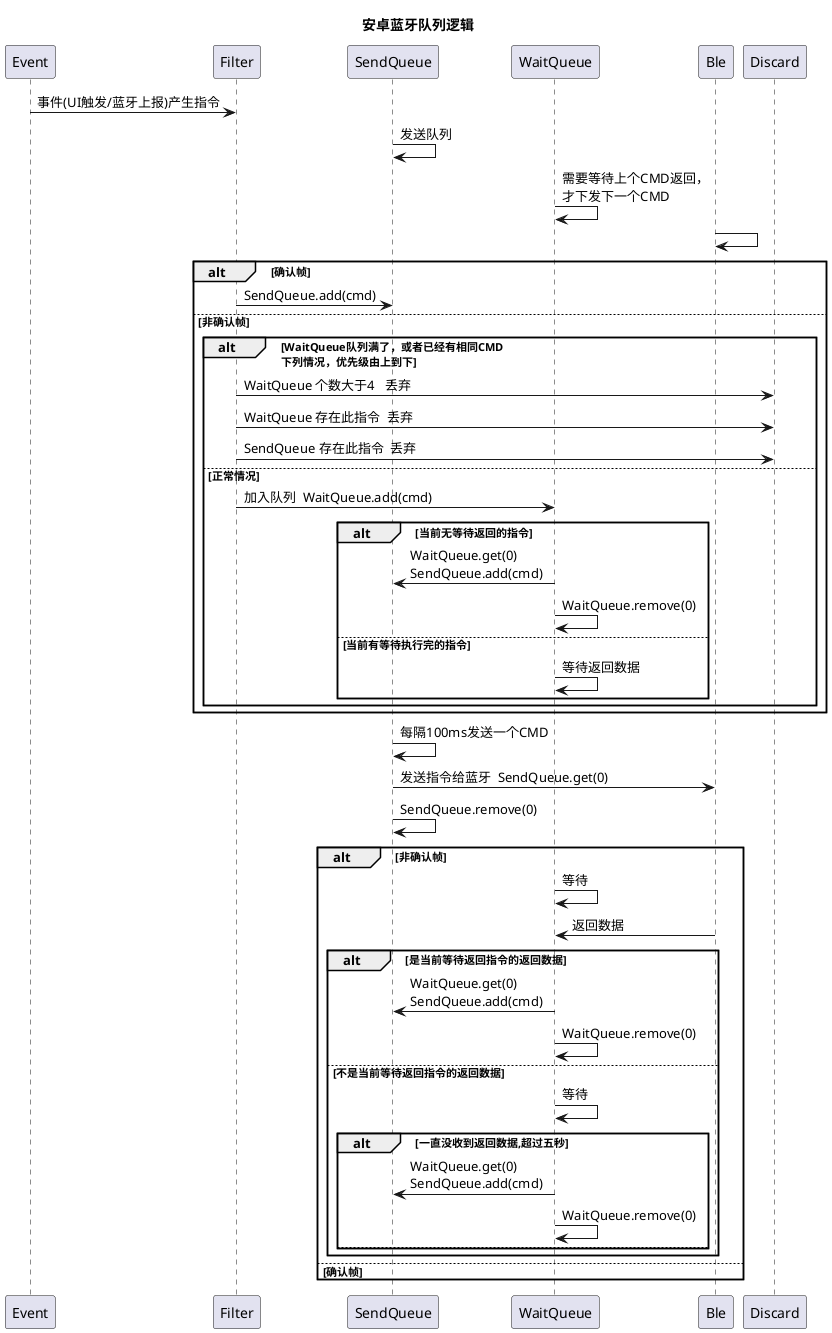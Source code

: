 @startuml
title 安卓蓝牙队列逻辑

Event->Filter: 事件(UI触发/蓝牙上报)产生指令
SendQueue->SendQueue:  发送队列
WaitQueue->WaitQueue:  需要等待上个CMD返回，\n才下发下一个CMD
Ble->Ble:
alt  确认帧
Filter->SendQueue:SendQueue.add(cmd)
else 非确认帧
        alt WaitQueue队列满了，或者已经有相同CMD  \n下列情况，优先级由上到下
          Filter->Discard: WaitQueue 个数大于4   丢弃
          Filter->Discard: WaitQueue 存在此指令  丢弃
          Filter->Discard: SendQueue 存在此指令  丢弃
       else  正常情况
          Filter->WaitQueue: 加入队列  WaitQueue.add(cmd)
          alt  当前无等待返回的指令
             WaitQueue->SendQueue: WaitQueue.get(0) \nSendQueue.add(cmd)
             WaitQueue->WaitQueue:WaitQueue.remove(0)
          else 当前有等待执行完的指令
            WaitQueue->WaitQueue: 等待返回数据
          end
       end
end

SendQueue ->SendQueue:  每隔100ms发送一个CMD
SendQueue->Ble:  发送指令给蓝牙  SendQueue.get(0)
SendQueue ->SendQueue:  SendQueue.remove(0)
    alt  非确认帧
        WaitQueue->WaitQueue: 等待
        Ble->WaitQueue:返回数据
        alt   是当前等待返回指令的返回数据
              WaitQueue-> SendQueue: WaitQueue.get(0) \nSendQueue.add(cmd)
              WaitQueue->WaitQueue:WaitQueue.remove(0)
        else  不是当前等待返回指令的返回数据
            WaitQueue->WaitQueue:等待
            alt   一直没收到返回数据,超过五秒
              WaitQueue-> SendQueue: WaitQueue.get(0) \nSendQueue.add(cmd)
              WaitQueue->WaitQueue:WaitQueue.remove(0)
            else
            end
        end
    else  确认帧
    end

@enduml
